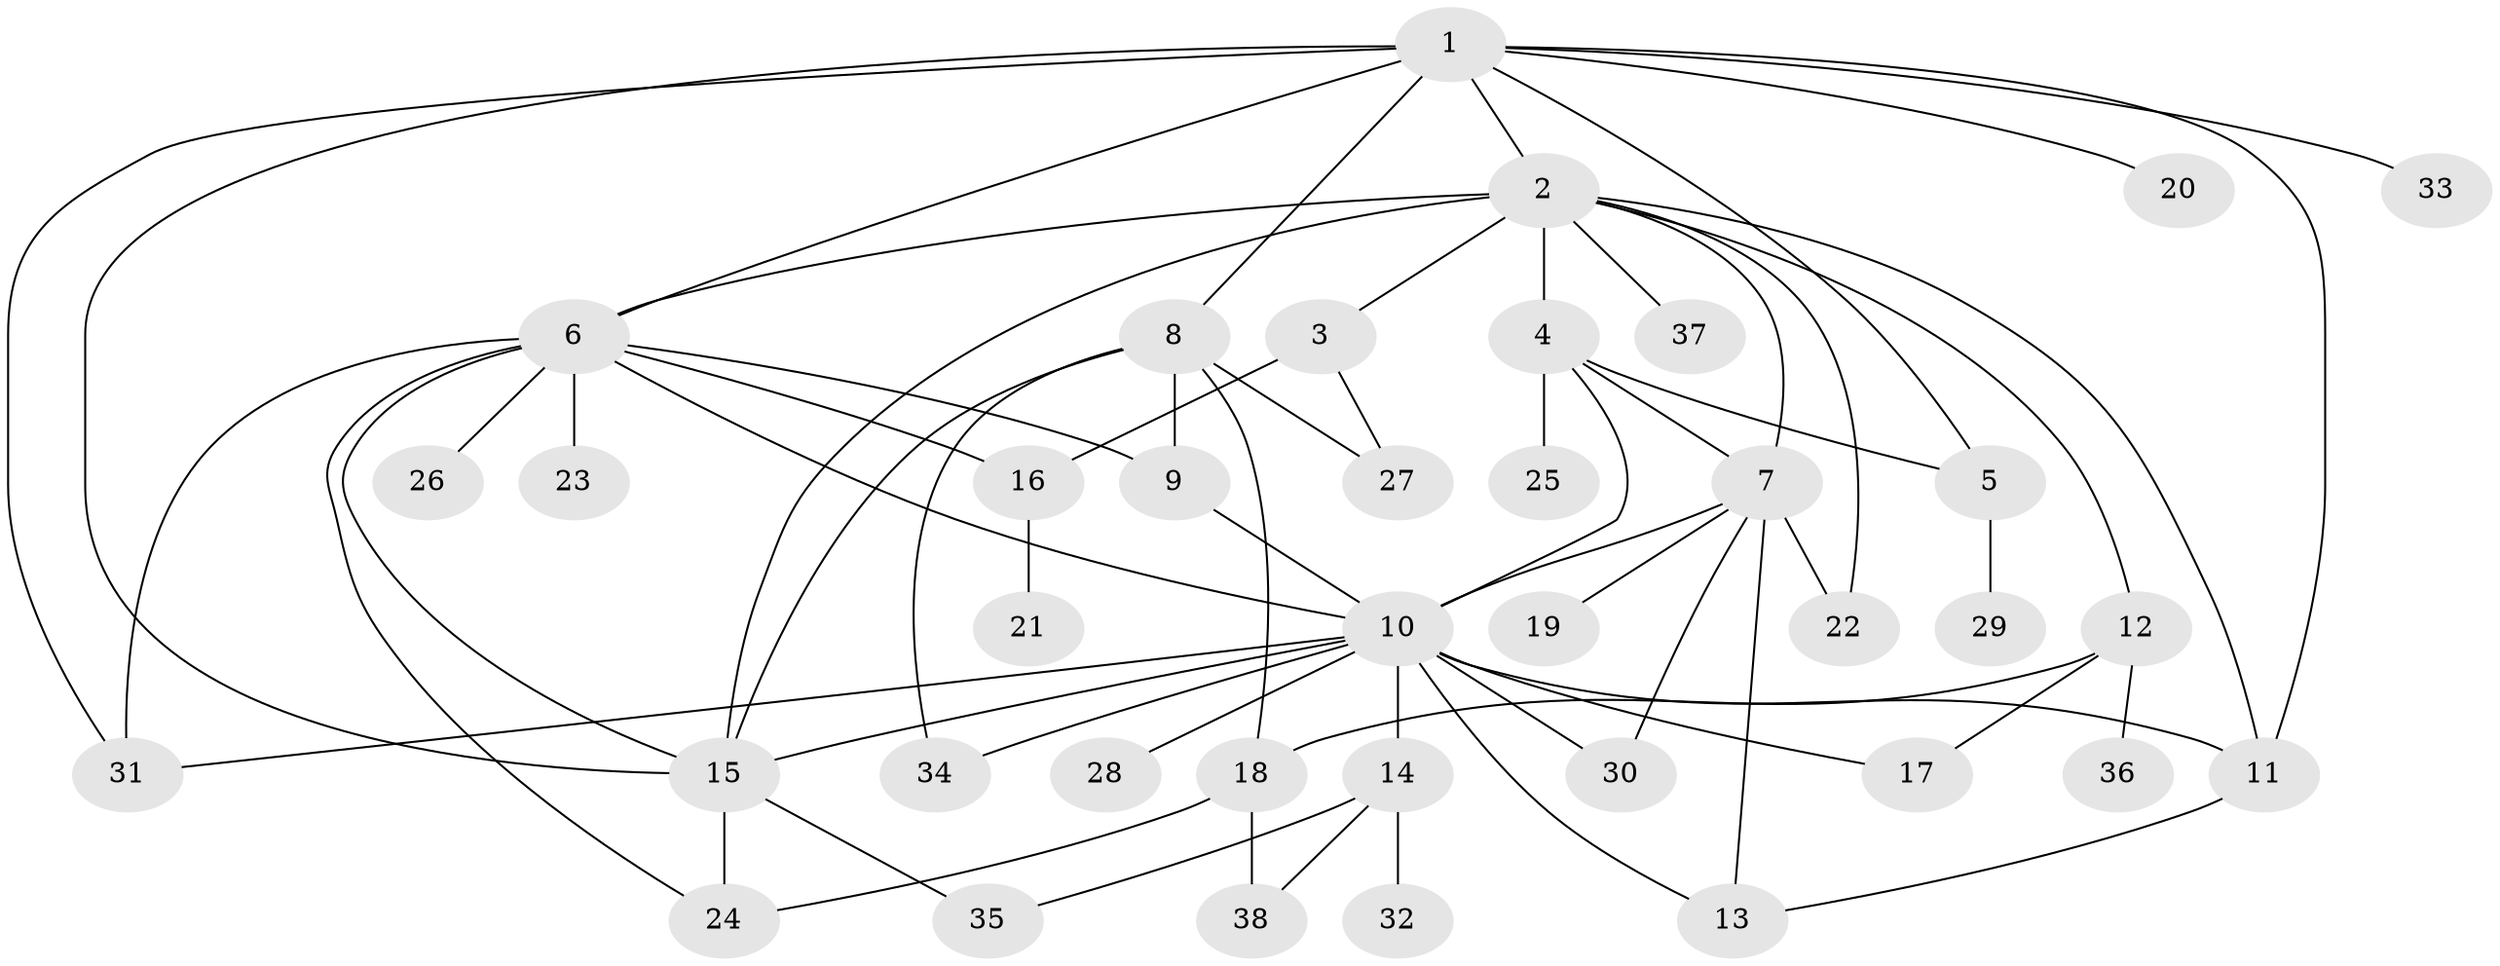 // original degree distribution, {11: 0.013157894736842105, 12: 0.013157894736842105, 2: 0.25, 6: 0.05263157894736842, 4: 0.05263157894736842, 9: 0.013157894736842105, 13: 0.013157894736842105, 3: 0.10526315789473684, 14: 0.013157894736842105, 5: 0.02631578947368421, 8: 0.013157894736842105, 1: 0.4342105263157895}
// Generated by graph-tools (version 1.1) at 2025/35/03/09/25 02:35:31]
// undirected, 38 vertices, 65 edges
graph export_dot {
graph [start="1"]
  node [color=gray90,style=filled];
  1;
  2;
  3;
  4;
  5;
  6;
  7;
  8;
  9;
  10;
  11;
  12;
  13;
  14;
  15;
  16;
  17;
  18;
  19;
  20;
  21;
  22;
  23;
  24;
  25;
  26;
  27;
  28;
  29;
  30;
  31;
  32;
  33;
  34;
  35;
  36;
  37;
  38;
  1 -- 2 [weight=1.0];
  1 -- 5 [weight=1.0];
  1 -- 6 [weight=2.0];
  1 -- 8 [weight=1.0];
  1 -- 11 [weight=1.0];
  1 -- 15 [weight=1.0];
  1 -- 20 [weight=1.0];
  1 -- 31 [weight=1.0];
  1 -- 33 [weight=1.0];
  2 -- 3 [weight=1.0];
  2 -- 4 [weight=2.0];
  2 -- 6 [weight=1.0];
  2 -- 7 [weight=1.0];
  2 -- 11 [weight=1.0];
  2 -- 12 [weight=1.0];
  2 -- 15 [weight=1.0];
  2 -- 22 [weight=1.0];
  2 -- 37 [weight=1.0];
  3 -- 16 [weight=3.0];
  3 -- 27 [weight=1.0];
  4 -- 5 [weight=1.0];
  4 -- 7 [weight=1.0];
  4 -- 10 [weight=1.0];
  4 -- 25 [weight=1.0];
  5 -- 29 [weight=1.0];
  6 -- 9 [weight=1.0];
  6 -- 10 [weight=1.0];
  6 -- 15 [weight=1.0];
  6 -- 16 [weight=1.0];
  6 -- 23 [weight=1.0];
  6 -- 24 [weight=1.0];
  6 -- 26 [weight=1.0];
  6 -- 31 [weight=1.0];
  7 -- 10 [weight=1.0];
  7 -- 13 [weight=1.0];
  7 -- 19 [weight=5.0];
  7 -- 22 [weight=1.0];
  7 -- 30 [weight=1.0];
  8 -- 9 [weight=1.0];
  8 -- 15 [weight=1.0];
  8 -- 18 [weight=1.0];
  8 -- 27 [weight=1.0];
  8 -- 34 [weight=1.0];
  9 -- 10 [weight=1.0];
  10 -- 11 [weight=1.0];
  10 -- 13 [weight=1.0];
  10 -- 14 [weight=1.0];
  10 -- 15 [weight=1.0];
  10 -- 17 [weight=1.0];
  10 -- 28 [weight=1.0];
  10 -- 30 [weight=1.0];
  10 -- 31 [weight=1.0];
  10 -- 34 [weight=1.0];
  11 -- 13 [weight=1.0];
  12 -- 17 [weight=1.0];
  12 -- 18 [weight=1.0];
  12 -- 36 [weight=2.0];
  14 -- 32 [weight=1.0];
  14 -- 35 [weight=1.0];
  14 -- 38 [weight=1.0];
  15 -- 24 [weight=1.0];
  15 -- 35 [weight=1.0];
  16 -- 21 [weight=1.0];
  18 -- 24 [weight=1.0];
  18 -- 38 [weight=1.0];
}
